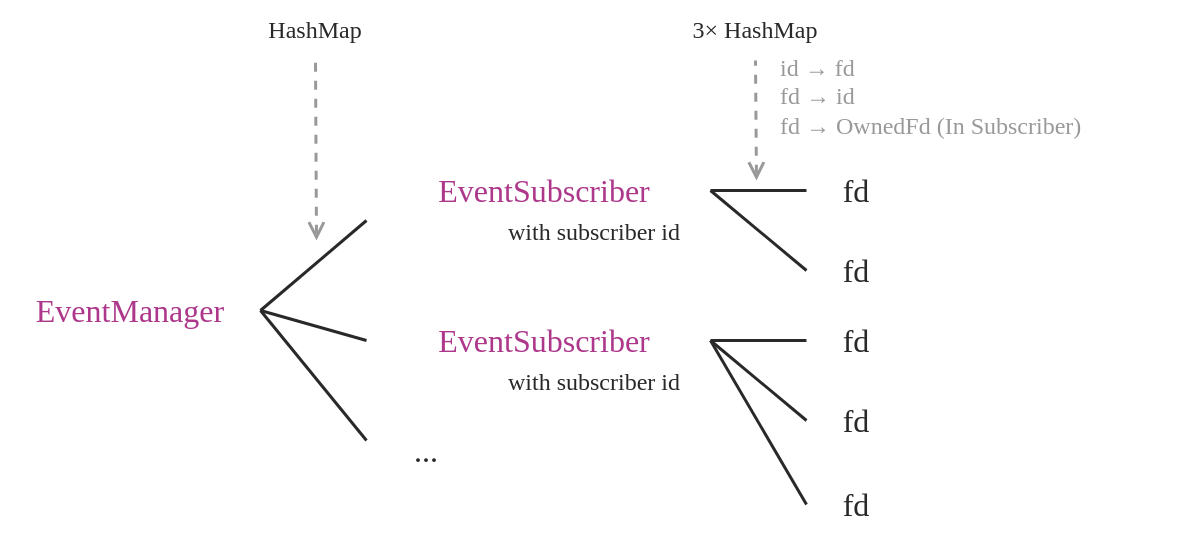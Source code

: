 <mxfile version="28.2.5">
  <diagram name="第 1 页" id="UIN3GO888B8rErfqDr5A">
    <mxGraphModel dx="893" dy="592" grid="1" gridSize="10" guides="1" tooltips="1" connect="1" arrows="1" fold="1" page="1" pageScale="1" pageWidth="827" pageHeight="1169" math="0" shadow="0">
      <root>
        <mxCell id="0" />
        <mxCell id="1" parent="0" />
        <mxCell id="Plo0tUZFye36NhTZQ-1q-4" value="EventManager" style="text;html=1;align=center;verticalAlign=middle;whiteSpace=wrap;rounded=0;fontFamily=JetBrains Mono;fontColor=#AD378A;fontSize=16;convertToSvg=1;fontSource=https%3A%2F%2Ffonts.googleapis.com%2Fcss%3Ffamily%3DJetBrains%2BMono;" parent="1" vertex="1">
          <mxGeometry x="77" y="360" width="130" height="30" as="geometry" />
        </mxCell>
        <mxCell id="nQZqwupzUoAA6uHCbk15-1" value="EventSubscriber&amp;nbsp;" style="text;html=1;align=center;verticalAlign=middle;whiteSpace=wrap;rounded=0;fontFamily=JetBrains Mono;fontColor=#AD378A;fontSize=16;convertToSvg=1;fontSource=https%3A%2F%2Ffonts.googleapis.com%2Fcss%3Ffamily%3DJetBrains%2BMono;" vertex="1" parent="1">
          <mxGeometry x="270" y="300" width="162" height="30" as="geometry" />
        </mxCell>
        <mxCell id="nQZqwupzUoAA6uHCbk15-2" value="fd" style="text;html=1;align=center;verticalAlign=middle;whiteSpace=wrap;rounded=0;fontFamily=JetBrains Mono;fontColor=#292929;fontSize=16;convertToSvg=1;fontSource=https%3A%2F%2Ffonts.googleapis.com%2Fcss%3Ffamily%3DJetBrains%2BMono;" vertex="1" parent="1">
          <mxGeometry x="480" y="300" width="50" height="30" as="geometry" />
        </mxCell>
        <mxCell id="nQZqwupzUoAA6uHCbk15-3" value="fd" style="text;html=1;align=center;verticalAlign=middle;whiteSpace=wrap;rounded=0;fontFamily=JetBrains Mono;fontColor=#292929;fontSize=16;convertToSvg=1;fontSource=https%3A%2F%2Ffonts.googleapis.com%2Fcss%3Ffamily%3DJetBrains%2BMono;" vertex="1" parent="1">
          <mxGeometry x="480" y="340" width="50" height="30" as="geometry" />
        </mxCell>
        <mxCell id="nQZqwupzUoAA6uHCbk15-4" value="" style="endArrow=none;html=1;rounded=0;fontColor=#292929;strokeColor=#292929;strokeWidth=1.5;endFill=0;convertToSvg=1;exitX=1;exitY=0.5;exitDx=0;exitDy=0;" edge="1" parent="1" source="Plo0tUZFye36NhTZQ-1q-4">
          <mxGeometry width="50" height="50" relative="1" as="geometry">
            <mxPoint x="210" y="368" as="sourcePoint" />
            <mxPoint x="260" y="330" as="targetPoint" />
          </mxGeometry>
        </mxCell>
        <mxCell id="nQZqwupzUoAA6uHCbk15-6" value="" style="endArrow=none;html=1;rounded=0;fontColor=#292929;strokeColor=#292929;strokeWidth=1.5;endFill=0;convertToSvg=1;entryX=0;entryY=0.5;entryDx=0;entryDy=0;exitX=1;exitY=0.5;exitDx=0;exitDy=0;" edge="1" parent="1" source="nQZqwupzUoAA6uHCbk15-1" target="nQZqwupzUoAA6uHCbk15-2">
          <mxGeometry width="50" height="50" relative="1" as="geometry">
            <mxPoint x="330" y="378" as="sourcePoint" />
            <mxPoint x="380" y="340" as="targetPoint" />
          </mxGeometry>
        </mxCell>
        <mxCell id="nQZqwupzUoAA6uHCbk15-11" value="" style="endArrow=none;html=1;rounded=0;fontColor=#292929;strokeColor=#292929;strokeWidth=1.5;endFill=0;convertToSvg=1;entryX=0;entryY=0.5;entryDx=0;entryDy=0;exitX=1;exitY=0.5;exitDx=0;exitDy=0;" edge="1" parent="1" source="nQZqwupzUoAA6uHCbk15-1" target="nQZqwupzUoAA6uHCbk15-3">
          <mxGeometry width="50" height="50" relative="1" as="geometry">
            <mxPoint x="432" y="370" as="sourcePoint" />
            <mxPoint x="480" y="350" as="targetPoint" />
          </mxGeometry>
        </mxCell>
        <mxCell id="nQZqwupzUoAA6uHCbk15-13" value="fd" style="text;html=1;align=center;verticalAlign=middle;whiteSpace=wrap;rounded=0;fontFamily=JetBrains Mono;fontColor=#292929;fontSize=16;convertToSvg=1;fontSource=https%3A%2F%2Ffonts.googleapis.com%2Fcss%3Ffamily%3DJetBrains%2BMono;" vertex="1" parent="1">
          <mxGeometry x="480" y="375" width="50" height="30" as="geometry" />
        </mxCell>
        <mxCell id="nQZqwupzUoAA6uHCbk15-14" value="fd" style="text;html=1;align=center;verticalAlign=middle;whiteSpace=wrap;rounded=0;fontFamily=JetBrains Mono;fontColor=#292929;fontSize=16;convertToSvg=1;fontSource=https%3A%2F%2Ffonts.googleapis.com%2Fcss%3Ffamily%3DJetBrains%2BMono;" vertex="1" parent="1">
          <mxGeometry x="480" y="415" width="50" height="30" as="geometry" />
        </mxCell>
        <mxCell id="nQZqwupzUoAA6uHCbk15-15" value="" style="endArrow=none;html=1;rounded=0;fontColor=#292929;strokeColor=#292929;strokeWidth=1.5;endFill=0;convertToSvg=1;entryX=0;entryY=0.5;entryDx=0;entryDy=0;exitX=1;exitY=0.5;exitDx=0;exitDy=0;" edge="1" source="nQZqwupzUoAA6uHCbk15-27" target="nQZqwupzUoAA6uHCbk15-13" parent="1">
          <mxGeometry width="50" height="50" relative="1" as="geometry">
            <mxPoint x="432" y="390.0" as="sourcePoint" />
            <mxPoint x="380" y="415" as="targetPoint" />
          </mxGeometry>
        </mxCell>
        <mxCell id="nQZqwupzUoAA6uHCbk15-16" value="" style="endArrow=none;html=1;rounded=0;fontColor=#292929;strokeColor=#292929;strokeWidth=1.5;endFill=0;convertToSvg=1;entryX=0;entryY=0.5;entryDx=0;entryDy=0;exitX=1;exitY=0.5;exitDx=0;exitDy=0;" edge="1" source="nQZqwupzUoAA6uHCbk15-27" target="nQZqwupzUoAA6uHCbk15-14" parent="1">
          <mxGeometry width="50" height="50" relative="1" as="geometry">
            <mxPoint x="432" y="390.0" as="sourcePoint" />
            <mxPoint x="480" y="425" as="targetPoint" />
          </mxGeometry>
        </mxCell>
        <mxCell id="nQZqwupzUoAA6uHCbk15-17" value="" style="endArrow=none;html=1;rounded=0;fontColor=#292929;strokeColor=#292929;strokeWidth=1.5;endFill=0;convertToSvg=1;exitX=1;exitY=0.5;exitDx=0;exitDy=0;" edge="1" parent="1" source="Plo0tUZFye36NhTZQ-1q-4">
          <mxGeometry width="50" height="50" relative="1" as="geometry">
            <mxPoint x="210" y="380" as="sourcePoint" />
            <mxPoint x="260" y="390" as="targetPoint" />
          </mxGeometry>
        </mxCell>
        <mxCell id="nQZqwupzUoAA6uHCbk15-21" value="fd" style="text;html=1;align=center;verticalAlign=middle;whiteSpace=wrap;rounded=0;fontFamily=JetBrains Mono;fontColor=#292929;fontSize=16;convertToSvg=1;fontSource=https%3A%2F%2Ffonts.googleapis.com%2Fcss%3Ffamily%3DJetBrains%2BMono;" vertex="1" parent="1">
          <mxGeometry x="480" y="457" width="50" height="30" as="geometry" />
        </mxCell>
        <mxCell id="nQZqwupzUoAA6uHCbk15-22" value="" style="endArrow=none;html=1;rounded=0;fontColor=#292929;strokeColor=#292929;strokeWidth=1.5;endFill=0;convertToSvg=1;entryX=0;entryY=0.5;entryDx=0;entryDy=0;exitX=1;exitY=0.5;exitDx=0;exitDy=0;" edge="1" parent="1" source="nQZqwupzUoAA6uHCbk15-27" target="nQZqwupzUoAA6uHCbk15-21">
          <mxGeometry width="50" height="50" relative="1" as="geometry">
            <mxPoint x="432" y="390.0" as="sourcePoint" />
            <mxPoint x="498" y="410" as="targetPoint" />
          </mxGeometry>
        </mxCell>
        <mxCell id="nQZqwupzUoAA6uHCbk15-23" value="" style="endArrow=none;html=1;rounded=0;fontColor=#292929;strokeColor=#292929;strokeWidth=1.5;endFill=0;convertToSvg=1;exitX=1;exitY=0.5;exitDx=0;exitDy=0;" edge="1" parent="1" source="Plo0tUZFye36NhTZQ-1q-4">
          <mxGeometry width="50" height="50" relative="1" as="geometry">
            <mxPoint x="250" y="380" as="sourcePoint" />
            <mxPoint x="260" y="440" as="targetPoint" />
          </mxGeometry>
        </mxCell>
        <mxCell id="nQZqwupzUoAA6uHCbk15-24" value="..." style="text;html=1;align=center;verticalAlign=middle;whiteSpace=wrap;rounded=0;fontFamily=JetBrains Mono;fontColor=#292929;fontSize=16;convertToSvg=1;fontSource=https%3A%2F%2Ffonts.googleapis.com%2Fcss%3Ffamily%3DJetBrains%2BMono;" vertex="1" parent="1">
          <mxGeometry x="270" y="430" width="40" height="30" as="geometry" />
        </mxCell>
        <mxCell id="nQZqwupzUoAA6uHCbk15-25" value="&lt;font style=&quot;font-size: 12px;&quot;&gt;with subscriber id&lt;/font&gt;" style="text;html=1;align=right;verticalAlign=middle;whiteSpace=wrap;rounded=0;fontSize=14;fontColor=#292929;fontFamily=Nunito;fontStyle=0;convertToSvg=1;fontSource=https%3A%2F%2Ffonts.googleapis.com%2Fcss%3Ffamily%3DNunito;" vertex="1" parent="1">
          <mxGeometry x="310" y="321" width="109" height="30" as="geometry" />
        </mxCell>
        <mxCell id="nQZqwupzUoAA6uHCbk15-26" value="&lt;font style=&quot;font-size: 12px;&quot;&gt;with subscriber id&lt;/font&gt;" style="text;html=1;align=right;verticalAlign=middle;whiteSpace=wrap;rounded=0;fontSize=14;fontColor=#292929;fontFamily=Nunito;fontStyle=0;convertToSvg=1;fontSource=https%3A%2F%2Ffonts.googleapis.com%2Fcss%3Ffamily%3DNunito;" vertex="1" parent="1">
          <mxGeometry x="310" y="396" width="109" height="30" as="geometry" />
        </mxCell>
        <mxCell id="nQZqwupzUoAA6uHCbk15-27" value="EventSubscriber&amp;nbsp;" style="text;html=1;align=center;verticalAlign=middle;whiteSpace=wrap;rounded=0;fontFamily=JetBrains Mono;fontColor=#AD378A;fontSize=16;convertToSvg=1;fontSource=https%3A%2F%2Ffonts.googleapis.com%2Fcss%3Ffamily%3DJetBrains%2BMono;" vertex="1" parent="1">
          <mxGeometry x="270" y="375" width="162" height="30" as="geometry" />
        </mxCell>
        <mxCell id="nQZqwupzUoAA6uHCbk15-28" value="&lt;font style=&quot;font-size: 12px;&quot;&gt;HashMap&lt;/font&gt;" style="text;html=1;align=center;verticalAlign=middle;whiteSpace=wrap;rounded=0;fontSize=14;fontColor=#292929;fontFamily=Nunito;fontStyle=0;convertToSvg=1;fontSource=https%3A%2F%2Ffonts.googleapis.com%2Fcss%3Ffamily%3DNunito;" vertex="1" parent="1">
          <mxGeometry x="180" y="220" width="109" height="30" as="geometry" />
        </mxCell>
        <mxCell id="nQZqwupzUoAA6uHCbk15-30" value="" style="endArrow=none;html=1;rounded=0;fontColor=#292929;strokeColor=#999999;strokeWidth=1.5;endFill=0;convertToSvg=1;dashed=1;entryX=0.5;entryY=1;entryDx=0;entryDy=0;startArrow=open;startFill=0;" edge="1" parent="1" target="nQZqwupzUoAA6uHCbk15-28">
          <mxGeometry width="50" height="50" relative="1" as="geometry">
            <mxPoint x="235" y="340" as="sourcePoint" />
            <mxPoint x="253" y="285" as="targetPoint" />
          </mxGeometry>
        </mxCell>
        <mxCell id="nQZqwupzUoAA6uHCbk15-33" value="" style="endArrow=none;html=1;rounded=0;fontColor=#292929;strokeColor=#999999;strokeWidth=1.5;endFill=0;convertToSvg=1;dashed=1;entryX=0.5;entryY=1;entryDx=0;entryDy=0;startArrow=open;startFill=0;" edge="1" target="nQZqwupzUoAA6uHCbk15-34" parent="1">
          <mxGeometry width="50" height="50" relative="1" as="geometry">
            <mxPoint x="455" y="310" as="sourcePoint" />
            <mxPoint x="473" y="285" as="targetPoint" />
          </mxGeometry>
        </mxCell>
        <mxCell id="nQZqwupzUoAA6uHCbk15-34" value="&lt;font style=&quot;font-size: 12px;&quot;&gt;3× HashMap&lt;/font&gt;" style="text;html=1;align=center;verticalAlign=middle;whiteSpace=wrap;rounded=0;fontSize=14;fontColor=#292929;fontFamily=Nunito;fontStyle=0;convertToSvg=1;fontSource=https%3A%2F%2Ffonts.googleapis.com%2Fcss%3Ffamily%3DNunito;" vertex="1" parent="1">
          <mxGeometry x="400" y="220" width="109" height="30" as="geometry" />
        </mxCell>
        <mxCell id="nQZqwupzUoAA6uHCbk15-35" value="&lt;div&gt;&lt;font&gt;id → fd&lt;/font&gt;&lt;/div&gt;&lt;div&gt;&lt;font&gt;fd → id&lt;/font&gt;&lt;/div&gt;&lt;div&gt;&lt;font&gt;fd → OwnedFd (In Subscriber)&lt;/font&gt;&lt;/div&gt;" style="text;html=1;align=left;verticalAlign=middle;whiteSpace=wrap;rounded=0;fontSize=12;fontColor=#999999;fontFamily=Nunito;fontStyle=0;convertToSvg=1;fontSource=https%3A%2F%2Ffonts.googleapis.com%2Fcss%3Ffamily%3DNunito;" vertex="1" parent="1">
          <mxGeometry x="465" y="243" width="200" height="50" as="geometry" />
        </mxCell>
      </root>
    </mxGraphModel>
  </diagram>
</mxfile>
